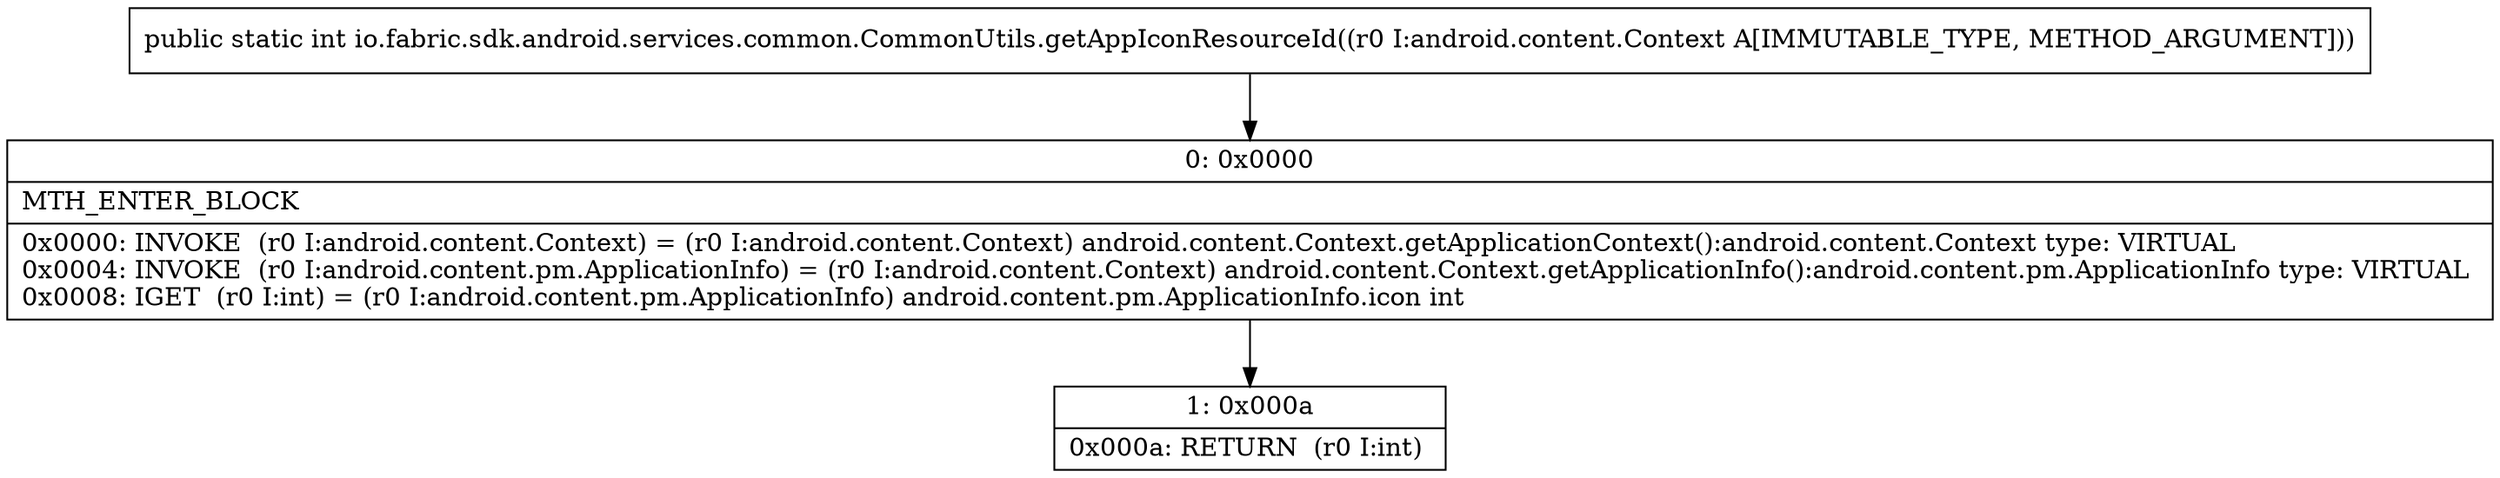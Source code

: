 digraph "CFG forio.fabric.sdk.android.services.common.CommonUtils.getAppIconResourceId(Landroid\/content\/Context;)I" {
Node_0 [shape=record,label="{0\:\ 0x0000|MTH_ENTER_BLOCK\l|0x0000: INVOKE  (r0 I:android.content.Context) = (r0 I:android.content.Context) android.content.Context.getApplicationContext():android.content.Context type: VIRTUAL \l0x0004: INVOKE  (r0 I:android.content.pm.ApplicationInfo) = (r0 I:android.content.Context) android.content.Context.getApplicationInfo():android.content.pm.ApplicationInfo type: VIRTUAL \l0x0008: IGET  (r0 I:int) = (r0 I:android.content.pm.ApplicationInfo) android.content.pm.ApplicationInfo.icon int \l}"];
Node_1 [shape=record,label="{1\:\ 0x000a|0x000a: RETURN  (r0 I:int) \l}"];
MethodNode[shape=record,label="{public static int io.fabric.sdk.android.services.common.CommonUtils.getAppIconResourceId((r0 I:android.content.Context A[IMMUTABLE_TYPE, METHOD_ARGUMENT])) }"];
MethodNode -> Node_0;
Node_0 -> Node_1;
}


